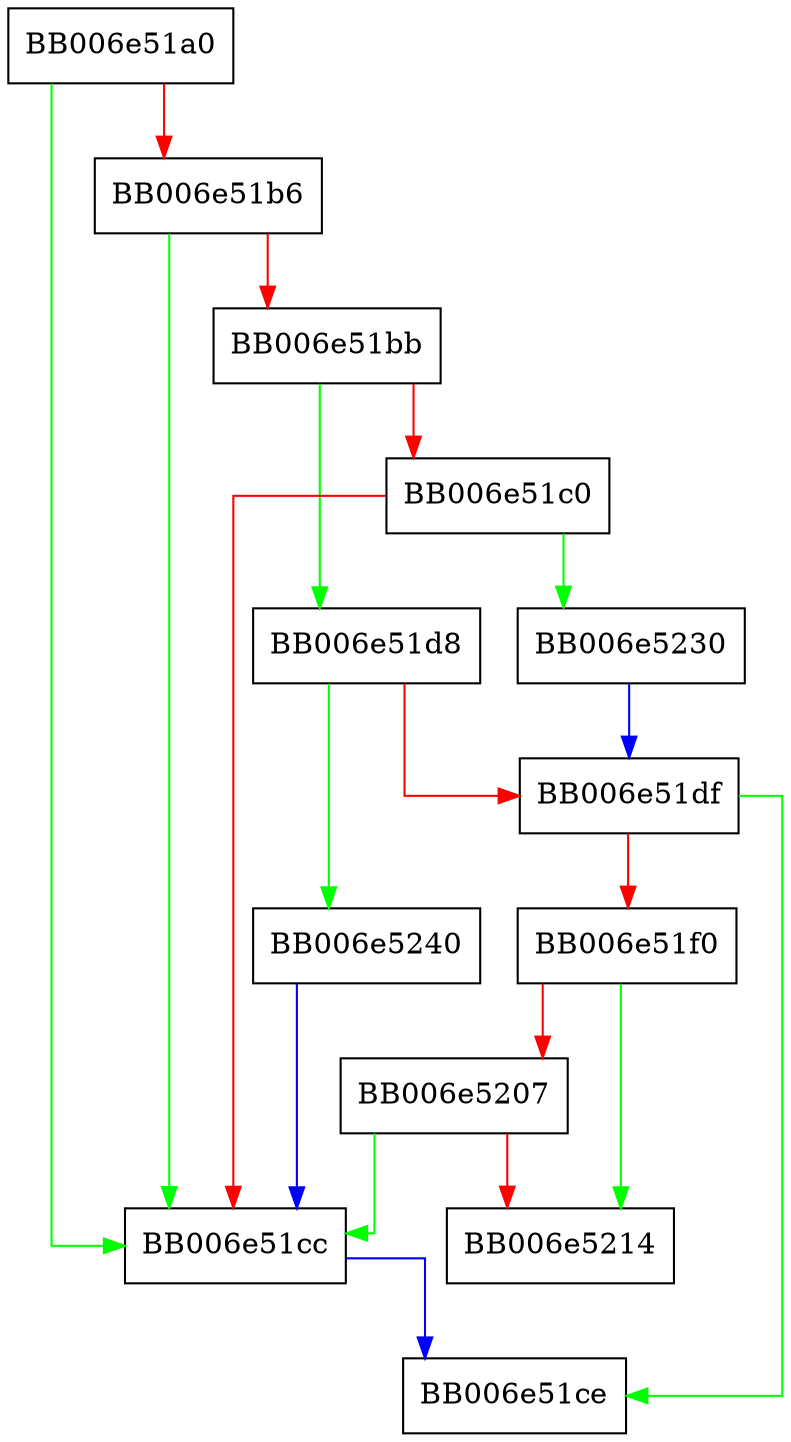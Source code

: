 digraph dsa_sign_init {
  node [shape="box"];
  graph [splines=ortho];
  BB006e51a0 -> BB006e51cc [color="green"];
  BB006e51a0 -> BB006e51b6 [color="red"];
  BB006e51b6 -> BB006e51cc [color="green"];
  BB006e51b6 -> BB006e51bb [color="red"];
  BB006e51bb -> BB006e51d8 [color="green"];
  BB006e51bb -> BB006e51c0 [color="red"];
  BB006e51c0 -> BB006e5230 [color="green"];
  BB006e51c0 -> BB006e51cc [color="red"];
  BB006e51cc -> BB006e51ce [color="blue"];
  BB006e51d8 -> BB006e5240 [color="green"];
  BB006e51d8 -> BB006e51df [color="red"];
  BB006e51df -> BB006e51ce [color="green"];
  BB006e51df -> BB006e51f0 [color="red"];
  BB006e51f0 -> BB006e5214 [color="green"];
  BB006e51f0 -> BB006e5207 [color="red"];
  BB006e5207 -> BB006e51cc [color="green"];
  BB006e5207 -> BB006e5214 [color="red"];
  BB006e5230 -> BB006e51df [color="blue"];
  BB006e5240 -> BB006e51cc [color="blue"];
}